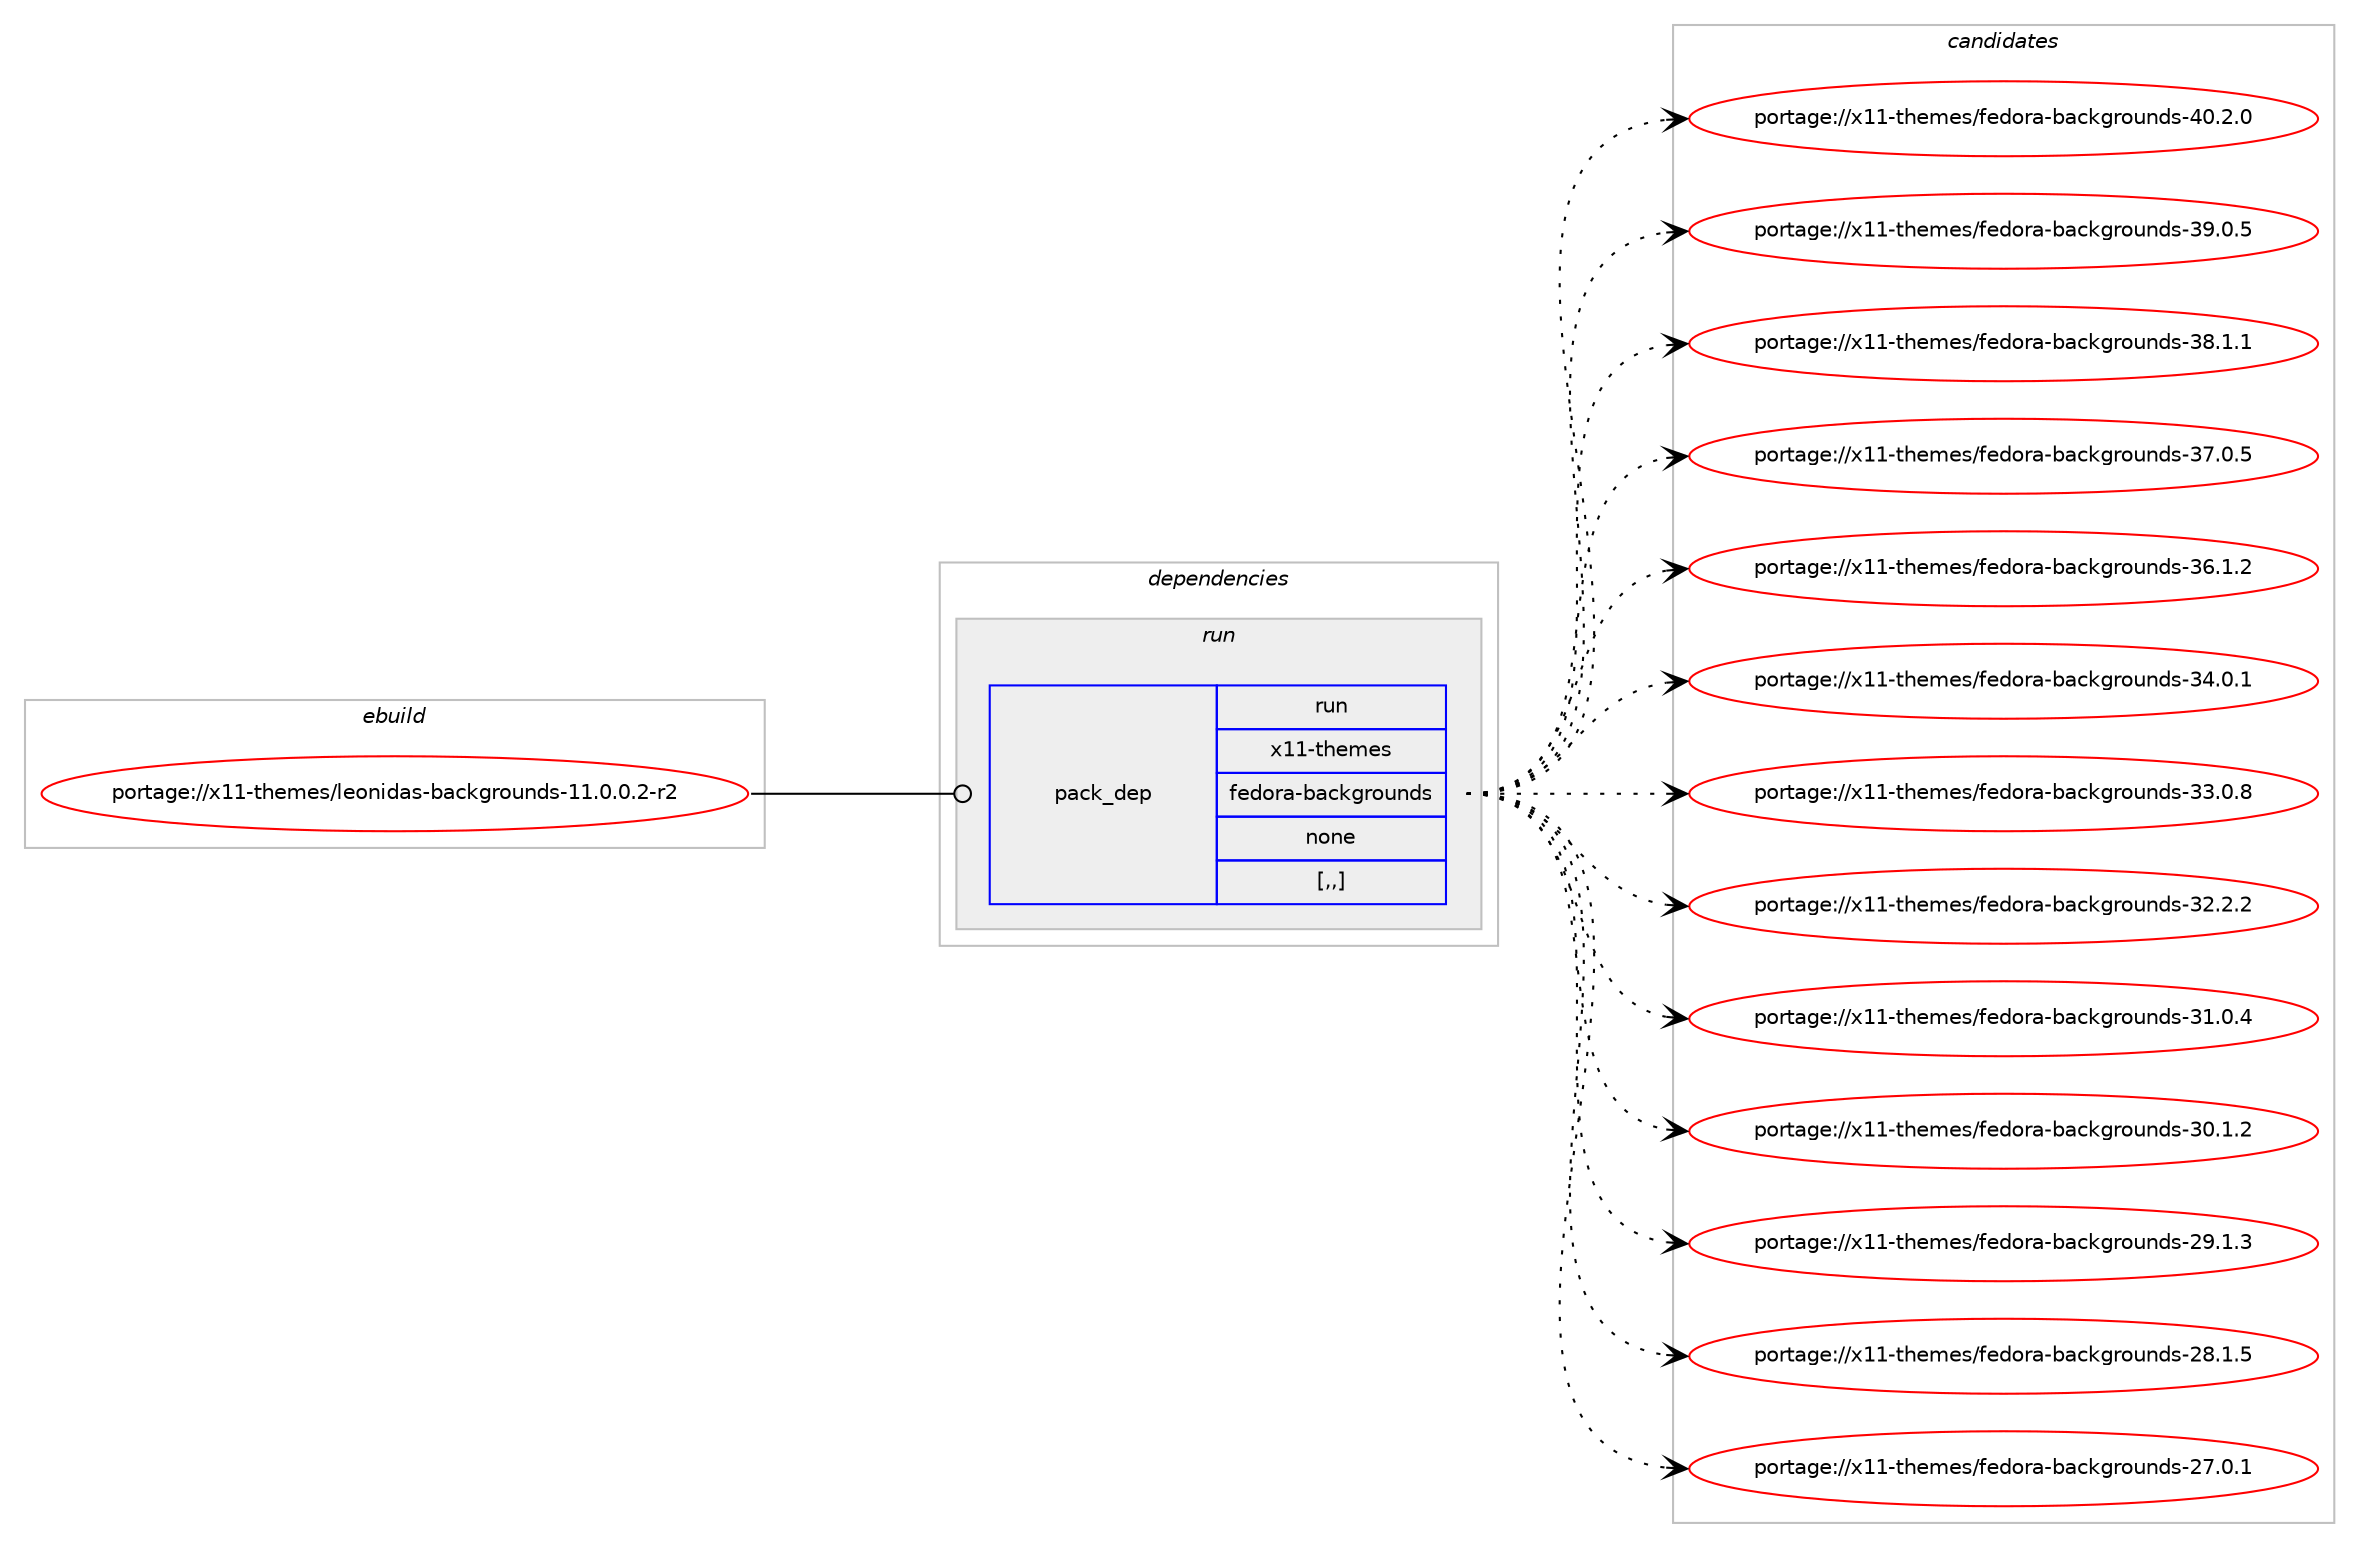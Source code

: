 digraph prolog {

# *************
# Graph options
# *************

newrank=true;
concentrate=true;
compound=true;
graph [rankdir=LR,fontname=Helvetica,fontsize=10,ranksep=1.5];#, ranksep=2.5, nodesep=0.2];
edge  [arrowhead=vee];
node  [fontname=Helvetica,fontsize=10];

# **********
# The ebuild
# **********

subgraph cluster_leftcol {
color=gray;
rank=same;
label=<<i>ebuild</i>>;
id [label="portage://x11-themes/leonidas-backgrounds-11.0.0.2-r2", color=red, width=4, href="../x11-themes/leonidas-backgrounds-11.0.0.2-r2.svg"];
}

# ****************
# The dependencies
# ****************

subgraph cluster_midcol {
color=gray;
label=<<i>dependencies</i>>;
subgraph cluster_compile {
fillcolor="#eeeeee";
style=filled;
label=<<i>compile</i>>;
}
subgraph cluster_compileandrun {
fillcolor="#eeeeee";
style=filled;
label=<<i>compile and run</i>>;
}
subgraph cluster_run {
fillcolor="#eeeeee";
style=filled;
label=<<i>run</i>>;
subgraph pack339165 {
dependency465327 [label=<<TABLE BORDER="0" CELLBORDER="1" CELLSPACING="0" CELLPADDING="4" WIDTH="220"><TR><TD ROWSPAN="6" CELLPADDING="30">pack_dep</TD></TR><TR><TD WIDTH="110">run</TD></TR><TR><TD>x11-themes</TD></TR><TR><TD>fedora-backgrounds</TD></TR><TR><TD>none</TD></TR><TR><TD>[,,]</TD></TR></TABLE>>, shape=none, color=blue];
}
id:e -> dependency465327:w [weight=20,style="solid",arrowhead="odot"];
}
}

# **************
# The candidates
# **************

subgraph cluster_choices {
rank=same;
color=gray;
label=<<i>candidates</i>>;

subgraph choice339165 {
color=black;
nodesep=1;
choice12049494511610410110910111547102101100111114974598979910710311411111711010011545524846504648 [label="portage://x11-themes/fedora-backgrounds-40.2.0", color=red, width=4,href="../x11-themes/fedora-backgrounds-40.2.0.svg"];
choice12049494511610410110910111547102101100111114974598979910710311411111711010011545515746484653 [label="portage://x11-themes/fedora-backgrounds-39.0.5", color=red, width=4,href="../x11-themes/fedora-backgrounds-39.0.5.svg"];
choice12049494511610410110910111547102101100111114974598979910710311411111711010011545515646494649 [label="portage://x11-themes/fedora-backgrounds-38.1.1", color=red, width=4,href="../x11-themes/fedora-backgrounds-38.1.1.svg"];
choice12049494511610410110910111547102101100111114974598979910710311411111711010011545515546484653 [label="portage://x11-themes/fedora-backgrounds-37.0.5", color=red, width=4,href="../x11-themes/fedora-backgrounds-37.0.5.svg"];
choice12049494511610410110910111547102101100111114974598979910710311411111711010011545515446494650 [label="portage://x11-themes/fedora-backgrounds-36.1.2", color=red, width=4,href="../x11-themes/fedora-backgrounds-36.1.2.svg"];
choice12049494511610410110910111547102101100111114974598979910710311411111711010011545515246484649 [label="portage://x11-themes/fedora-backgrounds-34.0.1", color=red, width=4,href="../x11-themes/fedora-backgrounds-34.0.1.svg"];
choice12049494511610410110910111547102101100111114974598979910710311411111711010011545515146484656 [label="portage://x11-themes/fedora-backgrounds-33.0.8", color=red, width=4,href="../x11-themes/fedora-backgrounds-33.0.8.svg"];
choice12049494511610410110910111547102101100111114974598979910710311411111711010011545515046504650 [label="portage://x11-themes/fedora-backgrounds-32.2.2", color=red, width=4,href="../x11-themes/fedora-backgrounds-32.2.2.svg"];
choice12049494511610410110910111547102101100111114974598979910710311411111711010011545514946484652 [label="portage://x11-themes/fedora-backgrounds-31.0.4", color=red, width=4,href="../x11-themes/fedora-backgrounds-31.0.4.svg"];
choice12049494511610410110910111547102101100111114974598979910710311411111711010011545514846494650 [label="portage://x11-themes/fedora-backgrounds-30.1.2", color=red, width=4,href="../x11-themes/fedora-backgrounds-30.1.2.svg"];
choice12049494511610410110910111547102101100111114974598979910710311411111711010011545505746494651 [label="portage://x11-themes/fedora-backgrounds-29.1.3", color=red, width=4,href="../x11-themes/fedora-backgrounds-29.1.3.svg"];
choice12049494511610410110910111547102101100111114974598979910710311411111711010011545505646494653 [label="portage://x11-themes/fedora-backgrounds-28.1.5", color=red, width=4,href="../x11-themes/fedora-backgrounds-28.1.5.svg"];
choice12049494511610410110910111547102101100111114974598979910710311411111711010011545505546484649 [label="portage://x11-themes/fedora-backgrounds-27.0.1", color=red, width=4,href="../x11-themes/fedora-backgrounds-27.0.1.svg"];
dependency465327:e -> choice12049494511610410110910111547102101100111114974598979910710311411111711010011545524846504648:w [style=dotted,weight="100"];
dependency465327:e -> choice12049494511610410110910111547102101100111114974598979910710311411111711010011545515746484653:w [style=dotted,weight="100"];
dependency465327:e -> choice12049494511610410110910111547102101100111114974598979910710311411111711010011545515646494649:w [style=dotted,weight="100"];
dependency465327:e -> choice12049494511610410110910111547102101100111114974598979910710311411111711010011545515546484653:w [style=dotted,weight="100"];
dependency465327:e -> choice12049494511610410110910111547102101100111114974598979910710311411111711010011545515446494650:w [style=dotted,weight="100"];
dependency465327:e -> choice12049494511610410110910111547102101100111114974598979910710311411111711010011545515246484649:w [style=dotted,weight="100"];
dependency465327:e -> choice12049494511610410110910111547102101100111114974598979910710311411111711010011545515146484656:w [style=dotted,weight="100"];
dependency465327:e -> choice12049494511610410110910111547102101100111114974598979910710311411111711010011545515046504650:w [style=dotted,weight="100"];
dependency465327:e -> choice12049494511610410110910111547102101100111114974598979910710311411111711010011545514946484652:w [style=dotted,weight="100"];
dependency465327:e -> choice12049494511610410110910111547102101100111114974598979910710311411111711010011545514846494650:w [style=dotted,weight="100"];
dependency465327:e -> choice12049494511610410110910111547102101100111114974598979910710311411111711010011545505746494651:w [style=dotted,weight="100"];
dependency465327:e -> choice12049494511610410110910111547102101100111114974598979910710311411111711010011545505646494653:w [style=dotted,weight="100"];
dependency465327:e -> choice12049494511610410110910111547102101100111114974598979910710311411111711010011545505546484649:w [style=dotted,weight="100"];
}
}

}
